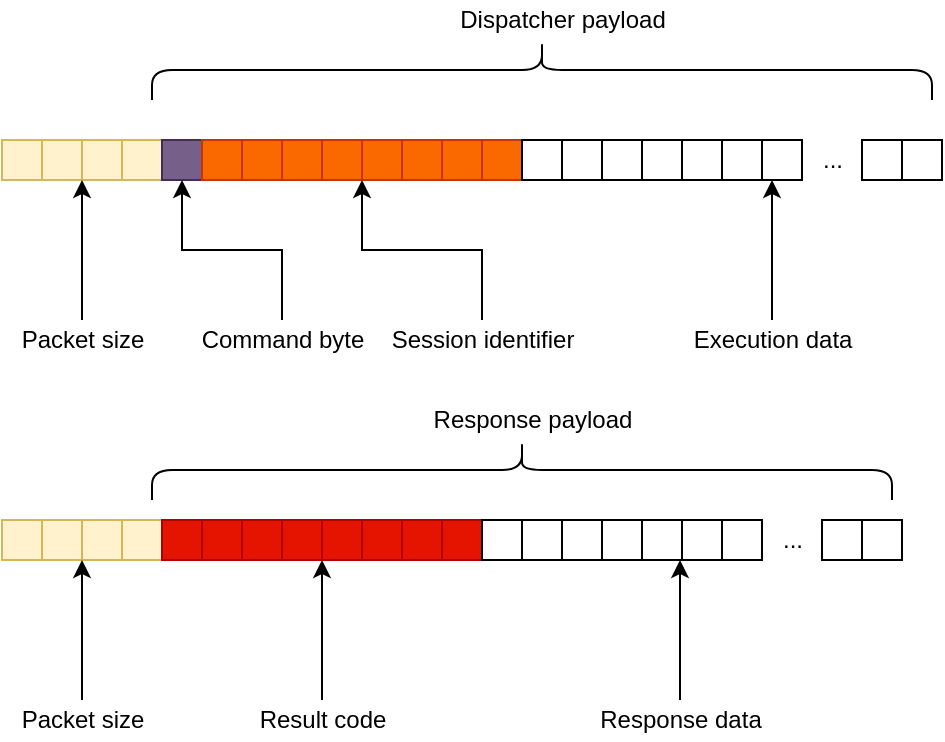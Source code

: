 <mxfile version="16.5.6" type="device"><diagram id="lOL7v45HHCQd8BMNy4gc" name="Page-1"><mxGraphModel dx="716" dy="389" grid="1" gridSize="10" guides="1" tooltips="1" connect="1" arrows="1" fold="1" page="1" pageScale="1" pageWidth="827" pageHeight="1169" math="0" shadow="0"><root><mxCell id="0"/><mxCell id="1" parent="0"/><mxCell id="WD9gAu4I2jovxhRFEceI-1" value="" style="rounded=0;whiteSpace=wrap;html=1;fillColor=#fff2cc;strokeColor=#d6b656;" vertex="1" parent="1"><mxGeometry x="120" y="190" width="20" height="20" as="geometry"/></mxCell><mxCell id="WD9gAu4I2jovxhRFEceI-2" value="" style="rounded=0;whiteSpace=wrap;html=1;fillColor=#fff2cc;strokeColor=#d6b656;" vertex="1" parent="1"><mxGeometry x="140" y="190" width="20" height="20" as="geometry"/></mxCell><mxCell id="WD9gAu4I2jovxhRFEceI-3" value="" style="rounded=0;whiteSpace=wrap;html=1;fillColor=#fff2cc;strokeColor=#d6b656;" vertex="1" parent="1"><mxGeometry x="160" y="190" width="20" height="20" as="geometry"/></mxCell><mxCell id="WD9gAu4I2jovxhRFEceI-4" value="" style="rounded=0;whiteSpace=wrap;html=1;fillColor=#fff2cc;strokeColor=#d6b656;" vertex="1" parent="1"><mxGeometry x="180" y="190" width="20" height="20" as="geometry"/></mxCell><mxCell id="WD9gAu4I2jovxhRFEceI-5" value="" style="rounded=0;whiteSpace=wrap;html=1;fillColor=#76608a;fontColor=#ffffff;strokeColor=#432D57;" vertex="1" parent="1"><mxGeometry x="200" y="190" width="20" height="20" as="geometry"/></mxCell><mxCell id="WD9gAu4I2jovxhRFEceI-11" value="" style="rounded=0;whiteSpace=wrap;html=1;fillColor=#fa6800;fontColor=#000000;strokeColor=#C73500;" vertex="1" parent="1"><mxGeometry x="220" y="190" width="20" height="20" as="geometry"/></mxCell><mxCell id="WD9gAu4I2jovxhRFEceI-12" value="" style="rounded=0;whiteSpace=wrap;html=1;fillColor=#fa6800;fontColor=#000000;strokeColor=#C73500;" vertex="1" parent="1"><mxGeometry x="240" y="190" width="20" height="20" as="geometry"/></mxCell><mxCell id="WD9gAu4I2jovxhRFEceI-13" value="" style="rounded=0;whiteSpace=wrap;html=1;fillColor=#fa6800;fontColor=#000000;strokeColor=#C73500;" vertex="1" parent="1"><mxGeometry x="260" y="190" width="20" height="20" as="geometry"/></mxCell><mxCell id="WD9gAu4I2jovxhRFEceI-14" value="" style="rounded=0;whiteSpace=wrap;html=1;fillColor=#fa6800;fontColor=#000000;strokeColor=#C73500;" vertex="1" parent="1"><mxGeometry x="280" y="190" width="20" height="20" as="geometry"/></mxCell><mxCell id="WD9gAu4I2jovxhRFEceI-15" value="" style="rounded=0;whiteSpace=wrap;html=1;fillColor=#fa6800;fontColor=#000000;strokeColor=#C73500;" vertex="1" parent="1"><mxGeometry x="300" y="190" width="20" height="20" as="geometry"/></mxCell><mxCell id="WD9gAu4I2jovxhRFEceI-26" value="" style="rounded=0;whiteSpace=wrap;html=1;fillColor=#fa6800;fontColor=#000000;strokeColor=#C73500;" vertex="1" parent="1"><mxGeometry x="320" y="190" width="20" height="20" as="geometry"/></mxCell><mxCell id="WD9gAu4I2jovxhRFEceI-27" value="" style="rounded=0;whiteSpace=wrap;html=1;fillColor=#fa6800;fontColor=#000000;strokeColor=#C73500;" vertex="1" parent="1"><mxGeometry x="340" y="190" width="20" height="20" as="geometry"/></mxCell><mxCell id="WD9gAu4I2jovxhRFEceI-28" value="" style="rounded=0;whiteSpace=wrap;html=1;fillColor=#fa6800;fontColor=#000000;strokeColor=#C73500;" vertex="1" parent="1"><mxGeometry x="360" y="190" width="20" height="20" as="geometry"/></mxCell><mxCell id="WD9gAu4I2jovxhRFEceI-29" value="" style="rounded=0;whiteSpace=wrap;html=1;" vertex="1" parent="1"><mxGeometry x="380" y="190" width="20" height="20" as="geometry"/></mxCell><mxCell id="WD9gAu4I2jovxhRFEceI-30" value="" style="rounded=0;whiteSpace=wrap;html=1;" vertex="1" parent="1"><mxGeometry x="400" y="190" width="20" height="20" as="geometry"/></mxCell><mxCell id="WD9gAu4I2jovxhRFEceI-31" value="" style="rounded=0;whiteSpace=wrap;html=1;" vertex="1" parent="1"><mxGeometry x="420" y="190" width="20" height="20" as="geometry"/></mxCell><mxCell id="WD9gAu4I2jovxhRFEceI-32" value="" style="rounded=0;whiteSpace=wrap;html=1;" vertex="1" parent="1"><mxGeometry x="440" y="190" width="20" height="20" as="geometry"/></mxCell><mxCell id="WD9gAu4I2jovxhRFEceI-33" value="" style="rounded=0;whiteSpace=wrap;html=1;" vertex="1" parent="1"><mxGeometry x="460" y="190" width="20" height="20" as="geometry"/></mxCell><mxCell id="WD9gAu4I2jovxhRFEceI-34" value="" style="rounded=0;whiteSpace=wrap;html=1;" vertex="1" parent="1"><mxGeometry x="480" y="190" width="20" height="20" as="geometry"/></mxCell><mxCell id="WD9gAu4I2jovxhRFEceI-35" value="" style="rounded=0;whiteSpace=wrap;html=1;" vertex="1" parent="1"><mxGeometry x="500" y="190" width="20" height="20" as="geometry"/></mxCell><mxCell id="WD9gAu4I2jovxhRFEceI-39" style="edgeStyle=orthogonalEdgeStyle;rounded=0;orthogonalLoop=1;jettySize=auto;html=1;entryX=0;entryY=1;entryDx=0;entryDy=0;" edge="1" parent="1" source="WD9gAu4I2jovxhRFEceI-36" target="WD9gAu4I2jovxhRFEceI-3"><mxGeometry relative="1" as="geometry"/></mxCell><mxCell id="WD9gAu4I2jovxhRFEceI-36" value="Packet size" style="text;html=1;align=center;verticalAlign=middle;resizable=0;points=[];autosize=1;strokeColor=none;fillColor=none;" vertex="1" parent="1"><mxGeometry x="120" y="280" width="80" height="20" as="geometry"/></mxCell><mxCell id="WD9gAu4I2jovxhRFEceI-38" style="edgeStyle=orthogonalEdgeStyle;rounded=0;orthogonalLoop=1;jettySize=auto;html=1;entryX=0.5;entryY=1;entryDx=0;entryDy=0;" edge="1" parent="1" source="WD9gAu4I2jovxhRFEceI-37" target="WD9gAu4I2jovxhRFEceI-5"><mxGeometry relative="1" as="geometry"/></mxCell><mxCell id="WD9gAu4I2jovxhRFEceI-37" value="Command byte" style="text;html=1;align=center;verticalAlign=middle;resizable=0;points=[];autosize=1;strokeColor=none;fillColor=none;" vertex="1" parent="1"><mxGeometry x="210" y="280" width="100" height="20" as="geometry"/></mxCell><mxCell id="WD9gAu4I2jovxhRFEceI-41" style="edgeStyle=orthogonalEdgeStyle;rounded=0;orthogonalLoop=1;jettySize=auto;html=1;entryX=0;entryY=1;entryDx=0;entryDy=0;" edge="1" parent="1" source="WD9gAu4I2jovxhRFEceI-40" target="WD9gAu4I2jovxhRFEceI-15"><mxGeometry relative="1" as="geometry"/></mxCell><mxCell id="WD9gAu4I2jovxhRFEceI-40" value="Session identifier" style="text;html=1;align=center;verticalAlign=middle;resizable=0;points=[];autosize=1;strokeColor=none;fillColor=none;" vertex="1" parent="1"><mxGeometry x="310" y="280" width="100" height="20" as="geometry"/></mxCell><mxCell id="WD9gAu4I2jovxhRFEceI-42" value="..." style="text;html=1;align=center;verticalAlign=middle;resizable=0;points=[];autosize=1;strokeColor=none;fillColor=none;" vertex="1" parent="1"><mxGeometry x="520" y="190" width="30" height="20" as="geometry"/></mxCell><mxCell id="WD9gAu4I2jovxhRFEceI-43" value="" style="rounded=0;whiteSpace=wrap;html=1;" vertex="1" parent="1"><mxGeometry x="550" y="190" width="20" height="20" as="geometry"/></mxCell><mxCell id="WD9gAu4I2jovxhRFEceI-44" value="" style="rounded=0;whiteSpace=wrap;html=1;" vertex="1" parent="1"><mxGeometry x="570" y="190" width="20" height="20" as="geometry"/></mxCell><mxCell id="WD9gAu4I2jovxhRFEceI-46" style="edgeStyle=orthogonalEdgeStyle;rounded=0;orthogonalLoop=1;jettySize=auto;html=1;entryX=0.25;entryY=1;entryDx=0;entryDy=0;" edge="1" parent="1" source="WD9gAu4I2jovxhRFEceI-45" target="WD9gAu4I2jovxhRFEceI-35"><mxGeometry relative="1" as="geometry"/></mxCell><mxCell id="WD9gAu4I2jovxhRFEceI-45" value="Execution data" style="text;html=1;align=center;verticalAlign=middle;resizable=0;points=[];autosize=1;strokeColor=none;fillColor=none;" vertex="1" parent="1"><mxGeometry x="460" y="280" width="90" height="20" as="geometry"/></mxCell><mxCell id="WD9gAu4I2jovxhRFEceI-49" value="" style="shape=curlyBracket;whiteSpace=wrap;html=1;rounded=1;flipH=1;rotation=-90;" vertex="1" parent="1"><mxGeometry x="375" y="-40" width="30" height="390" as="geometry"/></mxCell><mxCell id="WD9gAu4I2jovxhRFEceI-50" value="Dispatcher payload" style="text;html=1;align=center;verticalAlign=middle;resizable=0;points=[];autosize=1;strokeColor=none;fillColor=none;" vertex="1" parent="1"><mxGeometry x="340" y="120" width="120" height="20" as="geometry"/></mxCell><mxCell id="WD9gAu4I2jovxhRFEceI-52" value="" style="rounded=0;whiteSpace=wrap;html=1;fillColor=#fff2cc;strokeColor=#d6b656;" vertex="1" parent="1"><mxGeometry x="120" y="380" width="20" height="20" as="geometry"/></mxCell><mxCell id="WD9gAu4I2jovxhRFEceI-53" value="" style="rounded=0;whiteSpace=wrap;html=1;fillColor=#fff2cc;strokeColor=#d6b656;" vertex="1" parent="1"><mxGeometry x="140" y="380" width="20" height="20" as="geometry"/></mxCell><mxCell id="WD9gAu4I2jovxhRFEceI-54" value="" style="rounded=0;whiteSpace=wrap;html=1;fillColor=#fff2cc;strokeColor=#d6b656;" vertex="1" parent="1"><mxGeometry x="160" y="380" width="20" height="20" as="geometry"/></mxCell><mxCell id="WD9gAu4I2jovxhRFEceI-55" value="" style="rounded=0;whiteSpace=wrap;html=1;fillColor=#fff2cc;strokeColor=#d6b656;" vertex="1" parent="1"><mxGeometry x="180" y="380" width="20" height="20" as="geometry"/></mxCell><mxCell id="WD9gAu4I2jovxhRFEceI-56" style="edgeStyle=orthogonalEdgeStyle;rounded=0;orthogonalLoop=1;jettySize=auto;html=1;entryX=0;entryY=1;entryDx=0;entryDy=0;" edge="1" parent="1" source="WD9gAu4I2jovxhRFEceI-57"><mxGeometry relative="1" as="geometry"><mxPoint x="160.0" y="400" as="targetPoint"/></mxGeometry></mxCell><mxCell id="WD9gAu4I2jovxhRFEceI-57" value="Packet size" style="text;html=1;align=center;verticalAlign=middle;resizable=0;points=[];autosize=1;strokeColor=none;fillColor=none;" vertex="1" parent="1"><mxGeometry x="120" y="470" width="80" height="20" as="geometry"/></mxCell><mxCell id="WD9gAu4I2jovxhRFEceI-58" value="" style="rounded=0;whiteSpace=wrap;html=1;fillColor=#e51400;fontColor=#ffffff;strokeColor=#B20000;" vertex="1" parent="1"><mxGeometry x="200" y="380" width="20" height="20" as="geometry"/></mxCell><mxCell id="WD9gAu4I2jovxhRFEceI-59" value="" style="rounded=0;whiteSpace=wrap;html=1;fillColor=#e51400;fontColor=#ffffff;strokeColor=#B20000;" vertex="1" parent="1"><mxGeometry x="220" y="380" width="20" height="20" as="geometry"/></mxCell><mxCell id="WD9gAu4I2jovxhRFEceI-60" value="" style="rounded=0;whiteSpace=wrap;html=1;fillColor=#e51400;fontColor=#ffffff;strokeColor=#B20000;" vertex="1" parent="1"><mxGeometry x="240" y="380" width="20" height="20" as="geometry"/></mxCell><mxCell id="WD9gAu4I2jovxhRFEceI-61" value="" style="rounded=0;whiteSpace=wrap;html=1;fillColor=#e51400;fontColor=#ffffff;strokeColor=#B20000;" vertex="1" parent="1"><mxGeometry x="260" y="380" width="20" height="20" as="geometry"/></mxCell><mxCell id="WD9gAu4I2jovxhRFEceI-62" value="" style="rounded=0;whiteSpace=wrap;html=1;fillColor=#e51400;fontColor=#ffffff;strokeColor=#B20000;" vertex="1" parent="1"><mxGeometry x="280" y="380" width="20" height="20" as="geometry"/></mxCell><mxCell id="WD9gAu4I2jovxhRFEceI-63" value="" style="rounded=0;whiteSpace=wrap;html=1;fillColor=#e51400;fontColor=#ffffff;strokeColor=#B20000;" vertex="1" parent="1"><mxGeometry x="300" y="380" width="20" height="20" as="geometry"/></mxCell><mxCell id="WD9gAu4I2jovxhRFEceI-64" value="" style="rounded=0;whiteSpace=wrap;html=1;fillColor=#e51400;fontColor=#ffffff;strokeColor=#B20000;" vertex="1" parent="1"><mxGeometry x="320" y="380" width="20" height="20" as="geometry"/></mxCell><mxCell id="WD9gAu4I2jovxhRFEceI-65" value="" style="rounded=0;whiteSpace=wrap;html=1;fillColor=#e51400;fontColor=#ffffff;strokeColor=#B20000;" vertex="1" parent="1"><mxGeometry x="340" y="380" width="20" height="20" as="geometry"/></mxCell><mxCell id="WD9gAu4I2jovxhRFEceI-67" style="edgeStyle=orthogonalEdgeStyle;rounded=0;orthogonalLoop=1;jettySize=auto;html=1;entryX=0;entryY=1;entryDx=0;entryDy=0;" edge="1" parent="1" source="WD9gAu4I2jovxhRFEceI-66" target="WD9gAu4I2jovxhRFEceI-62"><mxGeometry relative="1" as="geometry"/></mxCell><mxCell id="WD9gAu4I2jovxhRFEceI-66" value="Result code" style="text;html=1;align=center;verticalAlign=middle;resizable=0;points=[];autosize=1;strokeColor=none;fillColor=none;" vertex="1" parent="1"><mxGeometry x="240" y="470" width="80" height="20" as="geometry"/></mxCell><mxCell id="WD9gAu4I2jovxhRFEceI-68" value="" style="rounded=0;whiteSpace=wrap;html=1;" vertex="1" parent="1"><mxGeometry x="360" y="380" width="20" height="20" as="geometry"/></mxCell><mxCell id="WD9gAu4I2jovxhRFEceI-69" value="" style="rounded=0;whiteSpace=wrap;html=1;" vertex="1" parent="1"><mxGeometry x="380" y="380" width="20" height="20" as="geometry"/></mxCell><mxCell id="WD9gAu4I2jovxhRFEceI-70" value="" style="rounded=0;whiteSpace=wrap;html=1;" vertex="1" parent="1"><mxGeometry x="400" y="380" width="20" height="20" as="geometry"/></mxCell><mxCell id="WD9gAu4I2jovxhRFEceI-71" value="" style="rounded=0;whiteSpace=wrap;html=1;" vertex="1" parent="1"><mxGeometry x="420" y="380" width="20" height="20" as="geometry"/></mxCell><mxCell id="WD9gAu4I2jovxhRFEceI-72" value="" style="rounded=0;whiteSpace=wrap;html=1;" vertex="1" parent="1"><mxGeometry x="440" y="380" width="20" height="20" as="geometry"/></mxCell><mxCell id="WD9gAu4I2jovxhRFEceI-73" value="" style="rounded=0;whiteSpace=wrap;html=1;" vertex="1" parent="1"><mxGeometry x="460" y="380" width="20" height="20" as="geometry"/></mxCell><mxCell id="WD9gAu4I2jovxhRFEceI-74" value="" style="rounded=0;whiteSpace=wrap;html=1;" vertex="1" parent="1"><mxGeometry x="480" y="380" width="20" height="20" as="geometry"/></mxCell><mxCell id="WD9gAu4I2jovxhRFEceI-75" value="..." style="text;html=1;align=center;verticalAlign=middle;resizable=0;points=[];autosize=1;strokeColor=none;fillColor=none;" vertex="1" parent="1"><mxGeometry x="500" y="380" width="30" height="20" as="geometry"/></mxCell><mxCell id="WD9gAu4I2jovxhRFEceI-76" value="" style="rounded=0;whiteSpace=wrap;html=1;" vertex="1" parent="1"><mxGeometry x="530" y="380" width="20" height="20" as="geometry"/></mxCell><mxCell id="WD9gAu4I2jovxhRFEceI-77" value="" style="rounded=0;whiteSpace=wrap;html=1;" vertex="1" parent="1"><mxGeometry x="550" y="380" width="20" height="20" as="geometry"/></mxCell><mxCell id="WD9gAu4I2jovxhRFEceI-78" style="edgeStyle=orthogonalEdgeStyle;rounded=0;orthogonalLoop=1;jettySize=auto;html=1;entryX=0.25;entryY=1;entryDx=0;entryDy=0;" edge="1" parent="1" source="WD9gAu4I2jovxhRFEceI-79"><mxGeometry relative="1" as="geometry"><mxPoint x="459" y="400" as="targetPoint"/></mxGeometry></mxCell><mxCell id="WD9gAu4I2jovxhRFEceI-79" value="Response data" style="text;html=1;align=center;verticalAlign=middle;resizable=0;points=[];autosize=1;strokeColor=none;fillColor=none;" vertex="1" parent="1"><mxGeometry x="414" y="470" width="90" height="20" as="geometry"/></mxCell><mxCell id="WD9gAu4I2jovxhRFEceI-80" value="" style="shape=curlyBracket;whiteSpace=wrap;html=1;rounded=1;flipH=1;rotation=-90;" vertex="1" parent="1"><mxGeometry x="365" y="170" width="30" height="370" as="geometry"/></mxCell><mxCell id="WD9gAu4I2jovxhRFEceI-81" value="Response payload" style="text;html=1;align=center;verticalAlign=middle;resizable=0;points=[];autosize=1;strokeColor=none;fillColor=none;" vertex="1" parent="1"><mxGeometry x="330" y="320" width="110" height="20" as="geometry"/></mxCell></root></mxGraphModel></diagram></mxfile>